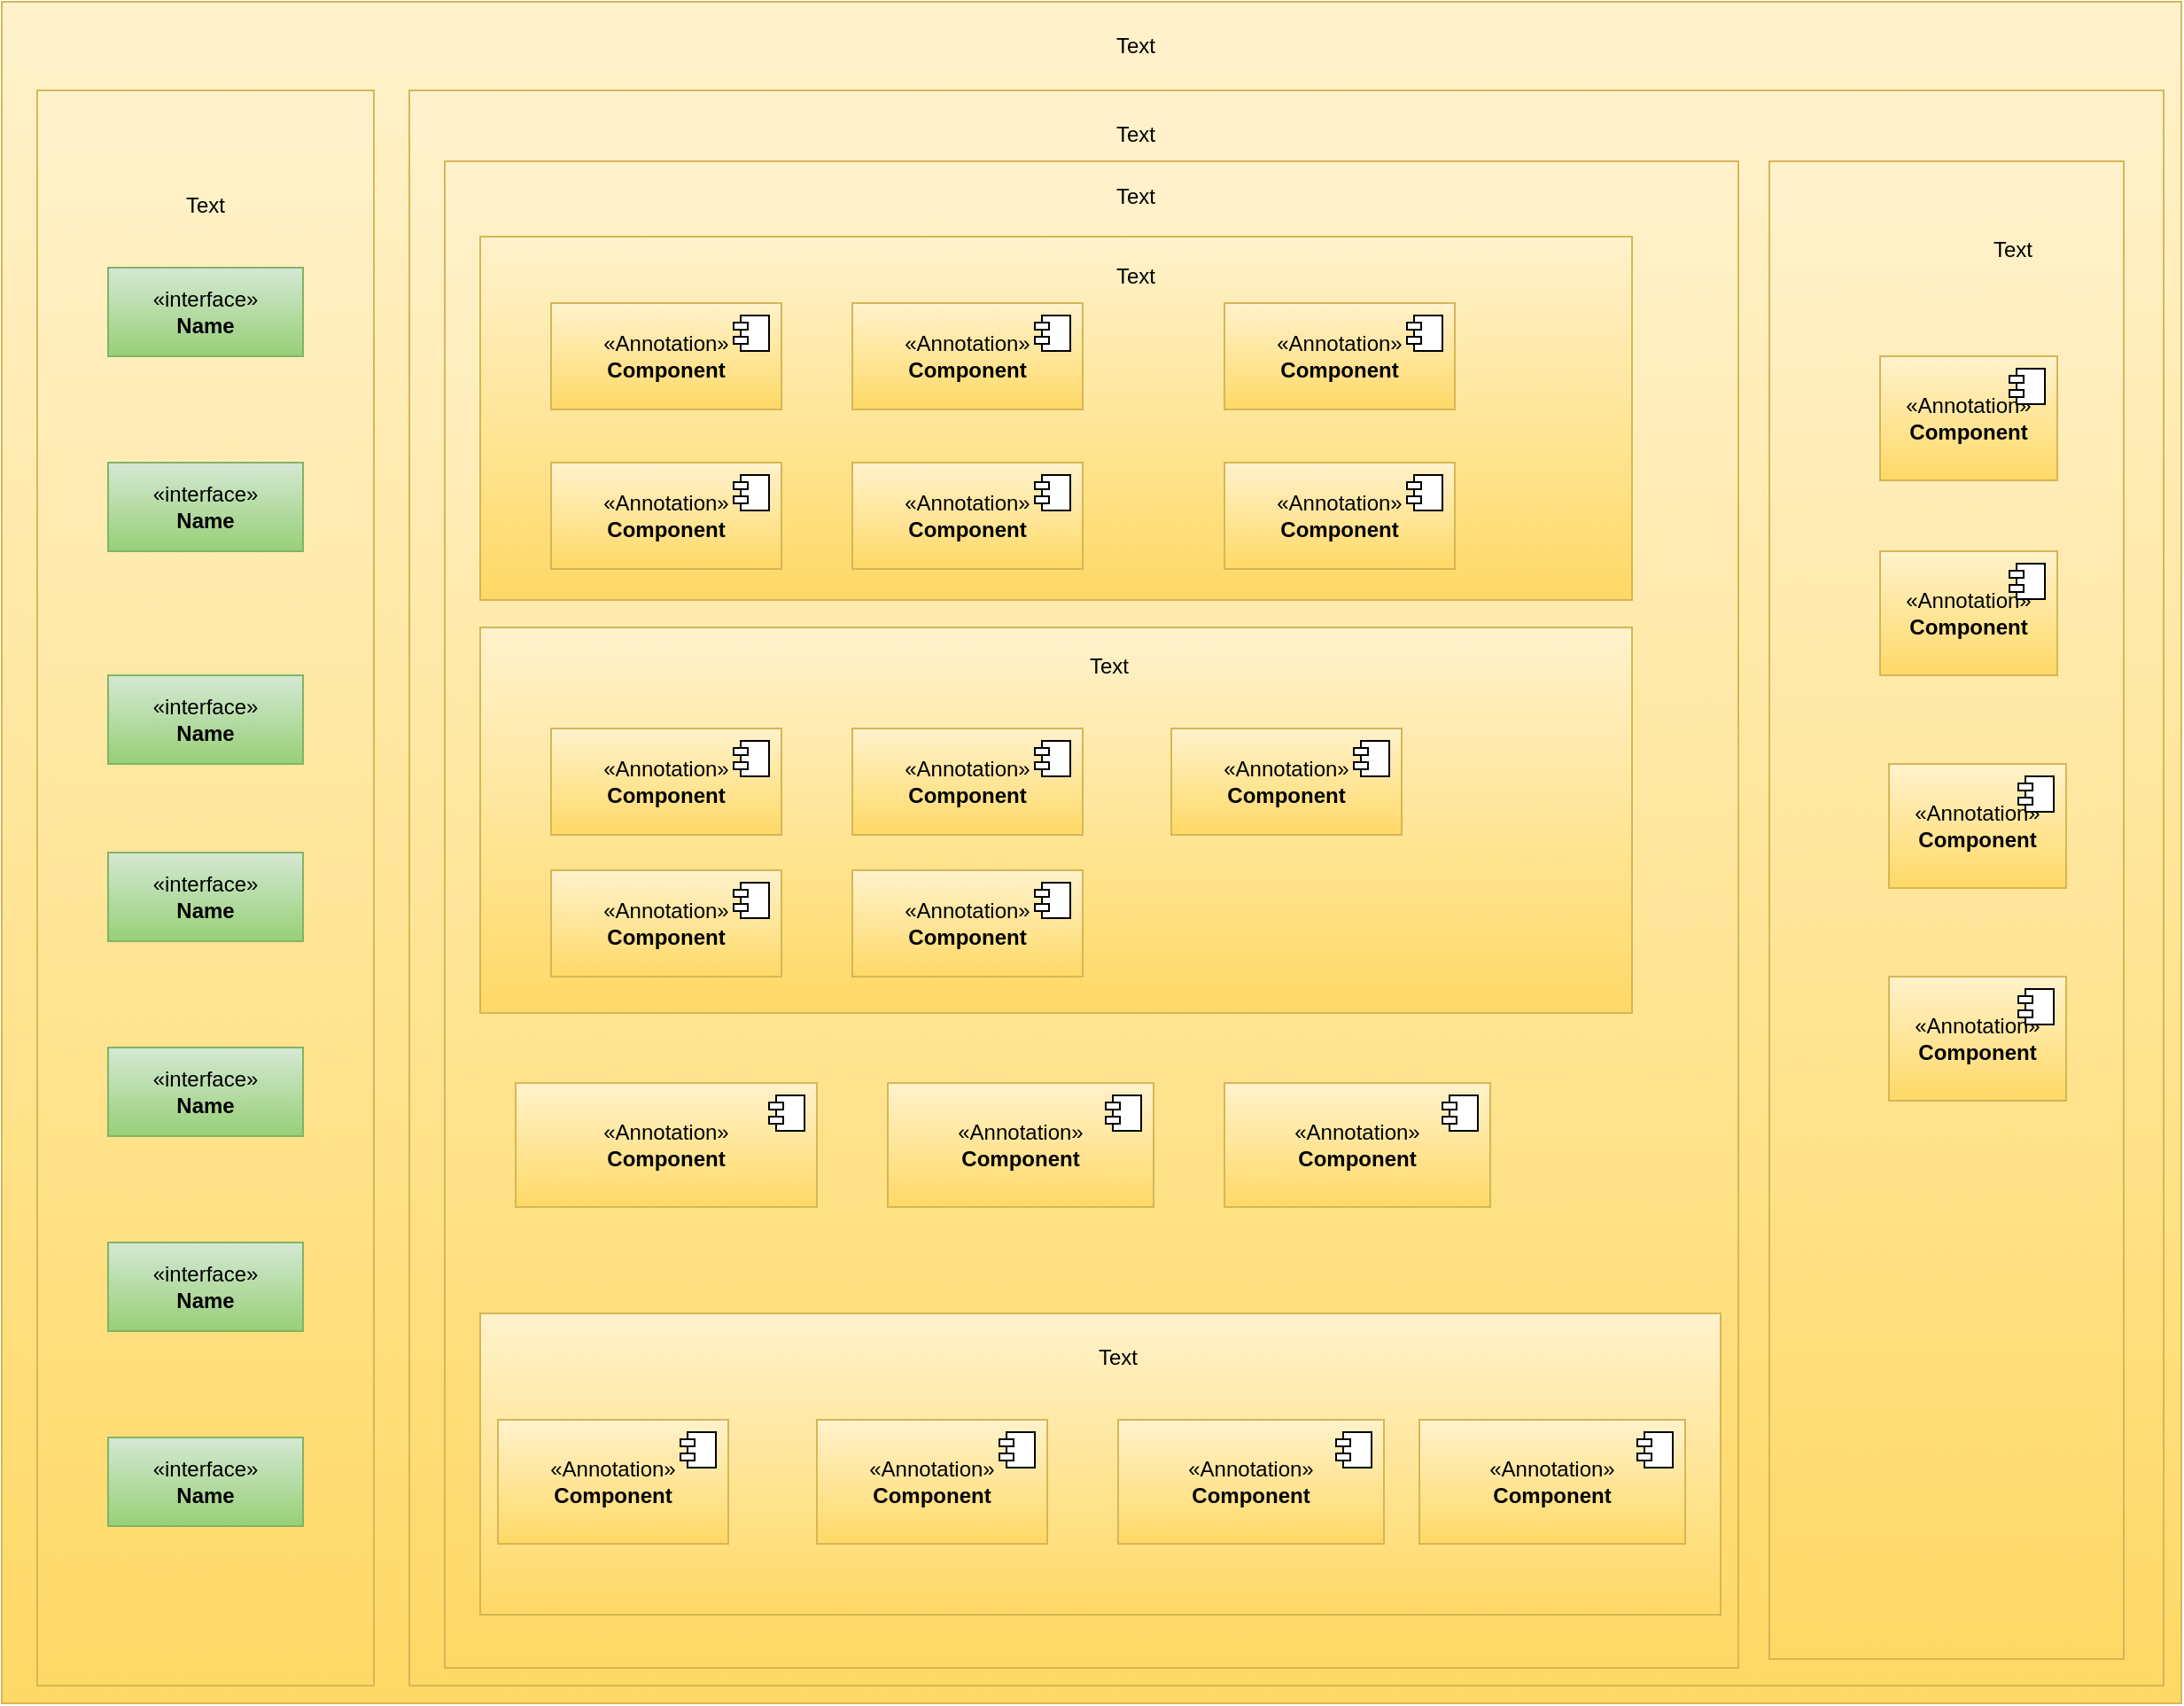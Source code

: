 <mxfile version="22.1.0" type="github">
  <diagram name="Page-1" id="5zQA7156JqKthFvFQiwK">
    <mxGraphModel dx="2604" dy="2128" grid="1" gridSize="10" guides="1" tooltips="1" connect="1" arrows="1" fold="1" page="1" pageScale="1" pageWidth="850" pageHeight="1100" math="0" shadow="0">
      <root>
        <mxCell id="0" />
        <mxCell id="1" parent="0" />
        <mxCell id="JkIJD0IMMMQFtQdxvjPv-7" value="&lt;blockquote style=&quot;margin: 0 0 0 40px; border: none; padding: 0px;&quot;&gt;&lt;/blockquote&gt;&lt;span style=&quot;background-color: initial;&quot;&gt;«system»&lt;/span&gt;&lt;br&gt;&lt;b&gt;loop&amp;nbsp;&lt;/b&gt;" style="html=1;whiteSpace=wrap;fillColor=#fff2cc;strokeColor=#d6b656;gradientColor=#ffd966;align=center;" vertex="1" parent="1">
          <mxGeometry x="-200" y="-20" width="1230" height="960" as="geometry" />
        </mxCell>
        <mxCell id="JkIJD0IMMMQFtQdxvjPv-15" value="" style="html=1;whiteSpace=wrap;fillColor=#fff2cc;gradientColor=#ffd966;strokeColor=#d6b656;" vertex="1" parent="1">
          <mxGeometry x="-180" y="30" width="190" height="900" as="geometry" />
        </mxCell>
        <mxCell id="JkIJD0IMMMQFtQdxvjPv-16" value="&amp;laquo;interface&amp;raquo;&lt;br&gt;&lt;b&gt;Name&lt;/b&gt;" style="html=1;whiteSpace=wrap;fillColor=#fff2cc;gradientColor=#ffd966;strokeColor=#d6b656;" vertex="1" parent="1">
          <mxGeometry x="30" y="30" width="990" height="900" as="geometry" />
        </mxCell>
        <mxCell id="JkIJD0IMMMQFtQdxvjPv-17" value="" style="html=1;whiteSpace=wrap;fillColor=#fff2cc;gradientColor=#ffd966;strokeColor=#d6b656;" vertex="1" parent="1">
          <mxGeometry x="50" y="70" width="730" height="850" as="geometry" />
        </mxCell>
        <mxCell id="JkIJD0IMMMQFtQdxvjPv-18" value="" style="html=1;whiteSpace=wrap;fillColor=#fff2cc;gradientColor=#ffd966;strokeColor=#d6b656;" vertex="1" parent="1">
          <mxGeometry x="797.5" y="70" width="200" height="845" as="geometry" />
        </mxCell>
        <mxCell id="JkIJD0IMMMQFtQdxvjPv-19" value="&amp;laquo;interface&amp;raquo;&lt;br&gt;&lt;b&gt;Name&lt;/b&gt;" style="html=1;whiteSpace=wrap;fillColor=#d5e8d4;gradientColor=#97d077;strokeColor=#82b366;" vertex="1" parent="1">
          <mxGeometry x="-140" y="130" width="110" height="50" as="geometry" />
        </mxCell>
        <mxCell id="JkIJD0IMMMQFtQdxvjPv-20" value="&amp;laquo;interface&amp;raquo;&lt;br&gt;&lt;b&gt;Name&lt;/b&gt;" style="html=1;whiteSpace=wrap;fillColor=#d5e8d4;gradientColor=#97d077;strokeColor=#82b366;" vertex="1" parent="1">
          <mxGeometry x="-140" y="240" width="110" height="50" as="geometry" />
        </mxCell>
        <mxCell id="JkIJD0IMMMQFtQdxvjPv-21" value="&amp;laquo;interface&amp;raquo;&lt;br&gt;&lt;b&gt;Name&lt;/b&gt;" style="html=1;whiteSpace=wrap;fillColor=#d5e8d4;gradientColor=#97d077;strokeColor=#82b366;" vertex="1" parent="1">
          <mxGeometry x="-140" y="360" width="110" height="50" as="geometry" />
        </mxCell>
        <mxCell id="JkIJD0IMMMQFtQdxvjPv-22" value="&amp;laquo;interface&amp;raquo;&lt;br&gt;&lt;b&gt;Name&lt;/b&gt;" style="html=1;whiteSpace=wrap;fillColor=#d5e8d4;gradientColor=#97d077;strokeColor=#82b366;" vertex="1" parent="1">
          <mxGeometry x="-140" y="460" width="110" height="50" as="geometry" />
        </mxCell>
        <mxCell id="JkIJD0IMMMQFtQdxvjPv-23" value="&amp;laquo;interface&amp;raquo;&lt;br&gt;&lt;b&gt;Name&lt;/b&gt;" style="html=1;whiteSpace=wrap;fillColor=#d5e8d4;gradientColor=#97d077;strokeColor=#82b366;" vertex="1" parent="1">
          <mxGeometry x="-140" y="570" width="110" height="50" as="geometry" />
        </mxCell>
        <mxCell id="JkIJD0IMMMQFtQdxvjPv-24" value="&amp;laquo;interface&amp;raquo;&lt;br&gt;&lt;b&gt;Name&lt;/b&gt;" style="html=1;whiteSpace=wrap;fillColor=#d5e8d4;gradientColor=#97d077;strokeColor=#82b366;" vertex="1" parent="1">
          <mxGeometry x="-140" y="790" width="110" height="50" as="geometry" />
        </mxCell>
        <mxCell id="JkIJD0IMMMQFtQdxvjPv-25" value="&amp;laquo;interface&amp;raquo;&lt;br&gt;&lt;b&gt;Name&lt;/b&gt;" style="html=1;whiteSpace=wrap;fillColor=#d5e8d4;gradientColor=#97d077;strokeColor=#82b366;" vertex="1" parent="1">
          <mxGeometry x="-140" y="680" width="110" height="50" as="geometry" />
        </mxCell>
        <mxCell id="JkIJD0IMMMQFtQdxvjPv-26" value="&amp;laquo;Annotation&amp;raquo;&lt;br/&gt;&lt;b&gt;Component&lt;/b&gt;" style="html=1;dropTarget=0;whiteSpace=wrap;fillColor=#fff2cc;gradientColor=#ffd966;strokeColor=#d6b656;" vertex="1" parent="1">
          <mxGeometry x="860" y="180" width="100" height="70" as="geometry" />
        </mxCell>
        <mxCell id="JkIJD0IMMMQFtQdxvjPv-27" value="" style="shape=module;jettyWidth=8;jettyHeight=4;" vertex="1" parent="JkIJD0IMMMQFtQdxvjPv-26">
          <mxGeometry x="1" width="20" height="20" relative="1" as="geometry">
            <mxPoint x="-27" y="7" as="offset" />
          </mxGeometry>
        </mxCell>
        <mxCell id="JkIJD0IMMMQFtQdxvjPv-28" value="&amp;laquo;Annotation&amp;raquo;&lt;br/&gt;&lt;b&gt;Component&lt;/b&gt;" style="html=1;dropTarget=0;whiteSpace=wrap;fillColor=#fff2cc;gradientColor=#ffd966;strokeColor=#d6b656;" vertex="1" parent="1">
          <mxGeometry x="865" y="530" width="100" height="70" as="geometry" />
        </mxCell>
        <mxCell id="JkIJD0IMMMQFtQdxvjPv-29" value="" style="shape=module;jettyWidth=8;jettyHeight=4;" vertex="1" parent="JkIJD0IMMMQFtQdxvjPv-28">
          <mxGeometry x="1" width="20" height="20" relative="1" as="geometry">
            <mxPoint x="-27" y="7" as="offset" />
          </mxGeometry>
        </mxCell>
        <mxCell id="JkIJD0IMMMQFtQdxvjPv-30" value="&amp;laquo;Annotation&amp;raquo;&lt;br/&gt;&lt;b&gt;Component&lt;/b&gt;" style="html=1;dropTarget=0;whiteSpace=wrap;fillColor=#fff2cc;gradientColor=#ffd966;strokeColor=#d6b656;" vertex="1" parent="1">
          <mxGeometry x="865" y="410" width="100" height="70" as="geometry" />
        </mxCell>
        <mxCell id="JkIJD0IMMMQFtQdxvjPv-31" value="" style="shape=module;jettyWidth=8;jettyHeight=4;" vertex="1" parent="JkIJD0IMMMQFtQdxvjPv-30">
          <mxGeometry x="1" width="20" height="20" relative="1" as="geometry">
            <mxPoint x="-27" y="7" as="offset" />
          </mxGeometry>
        </mxCell>
        <mxCell id="JkIJD0IMMMQFtQdxvjPv-32" value="&amp;laquo;Annotation&amp;raquo;&lt;br/&gt;&lt;b&gt;Component&lt;/b&gt;" style="html=1;dropTarget=0;whiteSpace=wrap;fillColor=#fff2cc;gradientColor=#ffd966;strokeColor=#d6b656;" vertex="1" parent="1">
          <mxGeometry x="860" y="290" width="100" height="70" as="geometry" />
        </mxCell>
        <mxCell id="JkIJD0IMMMQFtQdxvjPv-33" value="" style="shape=module;jettyWidth=8;jettyHeight=4;" vertex="1" parent="JkIJD0IMMMQFtQdxvjPv-32">
          <mxGeometry x="1" width="20" height="20" relative="1" as="geometry">
            <mxPoint x="-27" y="7" as="offset" />
          </mxGeometry>
        </mxCell>
        <mxCell id="JkIJD0IMMMQFtQdxvjPv-34" value="" style="html=1;whiteSpace=wrap;fillColor=#fff2cc;gradientColor=#ffd966;strokeColor=#d6b656;" vertex="1" parent="1">
          <mxGeometry x="70" y="112.5" width="650" height="205" as="geometry" />
        </mxCell>
        <mxCell id="JkIJD0IMMMQFtQdxvjPv-35" value="" style="html=1;whiteSpace=wrap;fillColor=#fff2cc;gradientColor=#ffd966;strokeColor=#d6b656;" vertex="1" parent="1">
          <mxGeometry x="70" y="720" width="700" height="170" as="geometry" />
        </mxCell>
        <mxCell id="JkIJD0IMMMQFtQdxvjPv-36" value="" style="html=1;whiteSpace=wrap;fillColor=#fff2cc;gradientColor=#ffd966;strokeColor=#d6b656;" vertex="1" parent="1">
          <mxGeometry x="70" y="333" width="650" height="217.5" as="geometry" />
        </mxCell>
        <mxCell id="JkIJD0IMMMQFtQdxvjPv-41" value="&amp;laquo;Annotation&amp;raquo;&lt;br/&gt;&lt;b&gt;Component&lt;/b&gt;" style="html=1;dropTarget=0;whiteSpace=wrap;fillColor=#fff2cc;gradientColor=#ffd966;strokeColor=#d6b656;" vertex="1" parent="1">
          <mxGeometry x="490" y="590" width="150" height="70" as="geometry" />
        </mxCell>
        <mxCell id="JkIJD0IMMMQFtQdxvjPv-42" value="" style="shape=module;jettyWidth=8;jettyHeight=4;" vertex="1" parent="JkIJD0IMMMQFtQdxvjPv-41">
          <mxGeometry x="1" width="20" height="20" relative="1" as="geometry">
            <mxPoint x="-27" y="7" as="offset" />
          </mxGeometry>
        </mxCell>
        <mxCell id="JkIJD0IMMMQFtQdxvjPv-43" value="&amp;laquo;Annotation&amp;raquo;&lt;br/&gt;&lt;b&gt;Component&lt;/b&gt;" style="html=1;dropTarget=0;whiteSpace=wrap;fillColor=#fff2cc;gradientColor=#ffd966;strokeColor=#d6b656;" vertex="1" parent="1">
          <mxGeometry x="300" y="590" width="150" height="70" as="geometry" />
        </mxCell>
        <mxCell id="JkIJD0IMMMQFtQdxvjPv-44" value="" style="shape=module;jettyWidth=8;jettyHeight=4;" vertex="1" parent="JkIJD0IMMMQFtQdxvjPv-43">
          <mxGeometry x="1" width="20" height="20" relative="1" as="geometry">
            <mxPoint x="-27" y="7" as="offset" />
          </mxGeometry>
        </mxCell>
        <mxCell id="JkIJD0IMMMQFtQdxvjPv-45" value="&amp;laquo;Annotation&amp;raquo;&lt;br/&gt;&lt;b&gt;Component&lt;/b&gt;" style="html=1;dropTarget=0;whiteSpace=wrap;fillColor=#fff2cc;gradientColor=#ffd966;strokeColor=#d6b656;" vertex="1" parent="1">
          <mxGeometry x="90" y="590" width="170" height="70" as="geometry" />
        </mxCell>
        <mxCell id="JkIJD0IMMMQFtQdxvjPv-46" value="" style="shape=module;jettyWidth=8;jettyHeight=4;" vertex="1" parent="JkIJD0IMMMQFtQdxvjPv-45">
          <mxGeometry x="1" width="20" height="20" relative="1" as="geometry">
            <mxPoint x="-27" y="7" as="offset" />
          </mxGeometry>
        </mxCell>
        <mxCell id="JkIJD0IMMMQFtQdxvjPv-47" value="&amp;laquo;Annotation&amp;raquo;&lt;br/&gt;&lt;b&gt;Component&lt;/b&gt;" style="html=1;dropTarget=0;whiteSpace=wrap;fillColor=#fff2cc;gradientColor=#ffd966;strokeColor=#d6b656;" vertex="1" parent="1">
          <mxGeometry x="280" y="390" width="130" height="60" as="geometry" />
        </mxCell>
        <mxCell id="JkIJD0IMMMQFtQdxvjPv-48" value="" style="shape=module;jettyWidth=8;jettyHeight=4;" vertex="1" parent="JkIJD0IMMMQFtQdxvjPv-47">
          <mxGeometry x="1" width="20" height="20" relative="1" as="geometry">
            <mxPoint x="-27" y="7" as="offset" />
          </mxGeometry>
        </mxCell>
        <mxCell id="JkIJD0IMMMQFtQdxvjPv-49" value="&amp;laquo;Annotation&amp;raquo;&lt;br/&gt;&lt;b&gt;Component&lt;/b&gt;" style="html=1;dropTarget=0;whiteSpace=wrap;fillColor=#fff2cc;gradientColor=#ffd966;strokeColor=#d6b656;" vertex="1" parent="1">
          <mxGeometry x="110" y="390" width="130" height="60" as="geometry" />
        </mxCell>
        <mxCell id="JkIJD0IMMMQFtQdxvjPv-50" value="" style="shape=module;jettyWidth=8;jettyHeight=4;" vertex="1" parent="JkIJD0IMMMQFtQdxvjPv-49">
          <mxGeometry x="1" width="20" height="20" relative="1" as="geometry">
            <mxPoint x="-27" y="7" as="offset" />
          </mxGeometry>
        </mxCell>
        <mxCell id="JkIJD0IMMMQFtQdxvjPv-51" value="&amp;laquo;Annotation&amp;raquo;&lt;br/&gt;&lt;b&gt;Component&lt;/b&gt;" style="html=1;dropTarget=0;whiteSpace=wrap;fillColor=#fff2cc;gradientColor=#ffd966;strokeColor=#d6b656;" vertex="1" parent="1">
          <mxGeometry x="600" y="780" width="150" height="70" as="geometry" />
        </mxCell>
        <mxCell id="JkIJD0IMMMQFtQdxvjPv-52" value="" style="shape=module;jettyWidth=8;jettyHeight=4;" vertex="1" parent="JkIJD0IMMMQFtQdxvjPv-51">
          <mxGeometry x="1" width="20" height="20" relative="1" as="geometry">
            <mxPoint x="-27" y="7" as="offset" />
          </mxGeometry>
        </mxCell>
        <mxCell id="JkIJD0IMMMQFtQdxvjPv-53" value="&amp;laquo;Annotation&amp;raquo;&lt;br/&gt;&lt;b&gt;Component&lt;/b&gt;" style="html=1;dropTarget=0;whiteSpace=wrap;fillColor=#fff2cc;gradientColor=#ffd966;strokeColor=#d6b656;" vertex="1" parent="1">
          <mxGeometry x="430" y="780" width="150" height="70" as="geometry" />
        </mxCell>
        <mxCell id="JkIJD0IMMMQFtQdxvjPv-54" value="" style="shape=module;jettyWidth=8;jettyHeight=4;" vertex="1" parent="JkIJD0IMMMQFtQdxvjPv-53">
          <mxGeometry x="1" width="20" height="20" relative="1" as="geometry">
            <mxPoint x="-27" y="7" as="offset" />
          </mxGeometry>
        </mxCell>
        <mxCell id="JkIJD0IMMMQFtQdxvjPv-55" value="&amp;laquo;Annotation&amp;raquo;&lt;br/&gt;&lt;b&gt;Component&lt;/b&gt;" style="html=1;dropTarget=0;whiteSpace=wrap;fillColor=#fff2cc;gradientColor=#ffd966;strokeColor=#d6b656;" vertex="1" parent="1">
          <mxGeometry x="260" y="780" width="130" height="70" as="geometry" />
        </mxCell>
        <mxCell id="JkIJD0IMMMQFtQdxvjPv-56" value="" style="shape=module;jettyWidth=8;jettyHeight=4;" vertex="1" parent="JkIJD0IMMMQFtQdxvjPv-55">
          <mxGeometry x="1" width="20" height="20" relative="1" as="geometry">
            <mxPoint x="-27" y="7" as="offset" />
          </mxGeometry>
        </mxCell>
        <mxCell id="JkIJD0IMMMQFtQdxvjPv-57" value="&amp;laquo;Annotation&amp;raquo;&lt;br/&gt;&lt;b&gt;Component&lt;/b&gt;" style="html=1;dropTarget=0;whiteSpace=wrap;fillColor=#fff2cc;gradientColor=#ffd966;strokeColor=#d6b656;" vertex="1" parent="1">
          <mxGeometry x="80" y="780" width="130" height="70" as="geometry" />
        </mxCell>
        <mxCell id="JkIJD0IMMMQFtQdxvjPv-58" value="" style="shape=module;jettyWidth=8;jettyHeight=4;" vertex="1" parent="JkIJD0IMMMQFtQdxvjPv-57">
          <mxGeometry x="1" width="20" height="20" relative="1" as="geometry">
            <mxPoint x="-27" y="7" as="offset" />
          </mxGeometry>
        </mxCell>
        <mxCell id="JkIJD0IMMMQFtQdxvjPv-60" value="Text" style="text;html=1;strokeColor=none;fillColor=none;align=center;verticalAlign=middle;whiteSpace=wrap;rounded=0;" vertex="1" parent="1">
          <mxGeometry x="400" y="730" width="60" height="30" as="geometry" />
        </mxCell>
        <mxCell id="JkIJD0IMMMQFtQdxvjPv-61" value="Text" style="text;html=1;strokeColor=none;fillColor=none;align=center;verticalAlign=middle;whiteSpace=wrap;rounded=0;" vertex="1" parent="1">
          <mxGeometry x="395" y="340" width="60" height="30" as="geometry" />
        </mxCell>
        <mxCell id="JkIJD0IMMMQFtQdxvjPv-62" value="Text" style="text;html=1;strokeColor=none;fillColor=none;align=center;verticalAlign=middle;whiteSpace=wrap;rounded=0;" vertex="1" parent="1">
          <mxGeometry x="410" y="120" width="60" height="30" as="geometry" />
        </mxCell>
        <mxCell id="JkIJD0IMMMQFtQdxvjPv-63" value="Text" style="text;html=1;strokeColor=none;fillColor=none;align=center;verticalAlign=middle;whiteSpace=wrap;rounded=0;" vertex="1" parent="1">
          <mxGeometry x="905" y="105" width="60" height="30" as="geometry" />
        </mxCell>
        <mxCell id="JkIJD0IMMMQFtQdxvjPv-64" value="Text" style="text;html=1;strokeColor=none;fillColor=none;align=center;verticalAlign=middle;whiteSpace=wrap;rounded=0;" vertex="1" parent="1">
          <mxGeometry x="-115" y="80" width="60" height="30" as="geometry" />
        </mxCell>
        <mxCell id="JkIJD0IMMMQFtQdxvjPv-65" value="&amp;laquo;Annotation&amp;raquo;&lt;br/&gt;&lt;b&gt;Component&lt;/b&gt;" style="html=1;dropTarget=0;whiteSpace=wrap;fillColor=#fff2cc;gradientColor=#ffd966;strokeColor=#d6b656;" vertex="1" parent="1">
          <mxGeometry x="280" y="150" width="130" height="60" as="geometry" />
        </mxCell>
        <mxCell id="JkIJD0IMMMQFtQdxvjPv-66" value="" style="shape=module;jettyWidth=8;jettyHeight=4;" vertex="1" parent="JkIJD0IMMMQFtQdxvjPv-65">
          <mxGeometry x="1" width="20" height="20" relative="1" as="geometry">
            <mxPoint x="-27" y="7" as="offset" />
          </mxGeometry>
        </mxCell>
        <mxCell id="JkIJD0IMMMQFtQdxvjPv-67" value="&amp;laquo;Annotation&amp;raquo;&lt;br/&gt;&lt;b&gt;Component&lt;/b&gt;" style="html=1;dropTarget=0;whiteSpace=wrap;fillColor=#fff2cc;gradientColor=#ffd966;strokeColor=#d6b656;" vertex="1" parent="1">
          <mxGeometry x="110" y="150" width="130" height="60" as="geometry" />
        </mxCell>
        <mxCell id="JkIJD0IMMMQFtQdxvjPv-68" value="" style="shape=module;jettyWidth=8;jettyHeight=4;" vertex="1" parent="JkIJD0IMMMQFtQdxvjPv-67">
          <mxGeometry x="1" width="20" height="20" relative="1" as="geometry">
            <mxPoint x="-27" y="7" as="offset" />
          </mxGeometry>
        </mxCell>
        <mxCell id="JkIJD0IMMMQFtQdxvjPv-69" value="&amp;laquo;Annotation&amp;raquo;&lt;br/&gt;&lt;b&gt;Component&lt;/b&gt;" style="html=1;dropTarget=0;whiteSpace=wrap;fillColor=#fff2cc;gradientColor=#ffd966;strokeColor=#d6b656;" vertex="1" parent="1">
          <mxGeometry x="460" y="390" width="130" height="60" as="geometry" />
        </mxCell>
        <mxCell id="JkIJD0IMMMQFtQdxvjPv-70" value="" style="shape=module;jettyWidth=8;jettyHeight=4;" vertex="1" parent="JkIJD0IMMMQFtQdxvjPv-69">
          <mxGeometry x="1" width="20" height="20" relative="1" as="geometry">
            <mxPoint x="-27" y="7" as="offset" />
          </mxGeometry>
        </mxCell>
        <mxCell id="JkIJD0IMMMQFtQdxvjPv-71" value="&amp;laquo;Annotation&amp;raquo;&lt;br/&gt;&lt;b&gt;Component&lt;/b&gt;" style="html=1;dropTarget=0;whiteSpace=wrap;fillColor=#fff2cc;gradientColor=#ffd966;strokeColor=#d6b656;" vertex="1" parent="1">
          <mxGeometry x="280" y="470" width="130" height="60" as="geometry" />
        </mxCell>
        <mxCell id="JkIJD0IMMMQFtQdxvjPv-72" value="" style="shape=module;jettyWidth=8;jettyHeight=4;" vertex="1" parent="JkIJD0IMMMQFtQdxvjPv-71">
          <mxGeometry x="1" width="20" height="20" relative="1" as="geometry">
            <mxPoint x="-27" y="7" as="offset" />
          </mxGeometry>
        </mxCell>
        <mxCell id="JkIJD0IMMMQFtQdxvjPv-73" value="&amp;laquo;Annotation&amp;raquo;&lt;br/&gt;&lt;b&gt;Component&lt;/b&gt;" style="html=1;dropTarget=0;whiteSpace=wrap;fillColor=#fff2cc;gradientColor=#ffd966;strokeColor=#d6b656;" vertex="1" parent="1">
          <mxGeometry x="110" y="470" width="130" height="60" as="geometry" />
        </mxCell>
        <mxCell id="JkIJD0IMMMQFtQdxvjPv-74" value="" style="shape=module;jettyWidth=8;jettyHeight=4;" vertex="1" parent="JkIJD0IMMMQFtQdxvjPv-73">
          <mxGeometry x="1" width="20" height="20" relative="1" as="geometry">
            <mxPoint x="-27" y="7" as="offset" />
          </mxGeometry>
        </mxCell>
        <mxCell id="JkIJD0IMMMQFtQdxvjPv-78" value="Text" style="text;html=1;strokeColor=none;fillColor=none;align=center;verticalAlign=middle;whiteSpace=wrap;rounded=0;" vertex="1" parent="1">
          <mxGeometry x="410" y="75" width="60" height="30" as="geometry" />
        </mxCell>
        <mxCell id="JkIJD0IMMMQFtQdxvjPv-79" value="Text" style="text;html=1;strokeColor=none;fillColor=none;align=center;verticalAlign=middle;whiteSpace=wrap;rounded=0;" vertex="1" parent="1">
          <mxGeometry x="410" y="40" width="60" height="30" as="geometry" />
        </mxCell>
        <mxCell id="JkIJD0IMMMQFtQdxvjPv-80" value="Text" style="text;html=1;strokeColor=none;fillColor=none;align=center;verticalAlign=middle;whiteSpace=wrap;rounded=0;" vertex="1" parent="1">
          <mxGeometry x="410" y="-10" width="60" height="30" as="geometry" />
        </mxCell>
        <mxCell id="JkIJD0IMMMQFtQdxvjPv-81" value="&amp;laquo;Annotation&amp;raquo;&lt;br/&gt;&lt;b&gt;Component&lt;/b&gt;" style="html=1;dropTarget=0;whiteSpace=wrap;fillColor=#fff2cc;gradientColor=#ffd966;strokeColor=#d6b656;" vertex="1" parent="1">
          <mxGeometry x="280" y="240" width="130" height="60" as="geometry" />
        </mxCell>
        <mxCell id="JkIJD0IMMMQFtQdxvjPv-82" value="" style="shape=module;jettyWidth=8;jettyHeight=4;" vertex="1" parent="JkIJD0IMMMQFtQdxvjPv-81">
          <mxGeometry x="1" width="20" height="20" relative="1" as="geometry">
            <mxPoint x="-27" y="7" as="offset" />
          </mxGeometry>
        </mxCell>
        <mxCell id="JkIJD0IMMMQFtQdxvjPv-83" value="&amp;laquo;Annotation&amp;raquo;&lt;br/&gt;&lt;b&gt;Component&lt;/b&gt;" style="html=1;dropTarget=0;whiteSpace=wrap;fillColor=#fff2cc;gradientColor=#ffd966;strokeColor=#d6b656;" vertex="1" parent="1">
          <mxGeometry x="110" y="240" width="130" height="60" as="geometry" />
        </mxCell>
        <mxCell id="JkIJD0IMMMQFtQdxvjPv-84" value="" style="shape=module;jettyWidth=8;jettyHeight=4;" vertex="1" parent="JkIJD0IMMMQFtQdxvjPv-83">
          <mxGeometry x="1" width="20" height="20" relative="1" as="geometry">
            <mxPoint x="-27" y="7" as="offset" />
          </mxGeometry>
        </mxCell>
        <mxCell id="JkIJD0IMMMQFtQdxvjPv-85" value="&amp;laquo;Annotation&amp;raquo;&lt;br/&gt;&lt;b&gt;Component&lt;/b&gt;" style="html=1;dropTarget=0;whiteSpace=wrap;fillColor=#fff2cc;gradientColor=#ffd966;strokeColor=#d6b656;" vertex="1" parent="1">
          <mxGeometry x="490" y="240" width="130" height="60" as="geometry" />
        </mxCell>
        <mxCell id="JkIJD0IMMMQFtQdxvjPv-86" value="" style="shape=module;jettyWidth=8;jettyHeight=4;" vertex="1" parent="JkIJD0IMMMQFtQdxvjPv-85">
          <mxGeometry x="1" width="20" height="20" relative="1" as="geometry">
            <mxPoint x="-27" y="7" as="offset" />
          </mxGeometry>
        </mxCell>
        <mxCell id="JkIJD0IMMMQFtQdxvjPv-87" value="&amp;laquo;Annotation&amp;raquo;&lt;br/&gt;&lt;b&gt;Component&lt;/b&gt;" style="html=1;dropTarget=0;whiteSpace=wrap;fillColor=#fff2cc;gradientColor=#ffd966;strokeColor=#d6b656;" vertex="1" parent="1">
          <mxGeometry x="490" y="150" width="130" height="60" as="geometry" />
        </mxCell>
        <mxCell id="JkIJD0IMMMQFtQdxvjPv-88" value="" style="shape=module;jettyWidth=8;jettyHeight=4;" vertex="1" parent="JkIJD0IMMMQFtQdxvjPv-87">
          <mxGeometry x="1" width="20" height="20" relative="1" as="geometry">
            <mxPoint x="-27" y="7" as="offset" />
          </mxGeometry>
        </mxCell>
      </root>
    </mxGraphModel>
  </diagram>
</mxfile>
